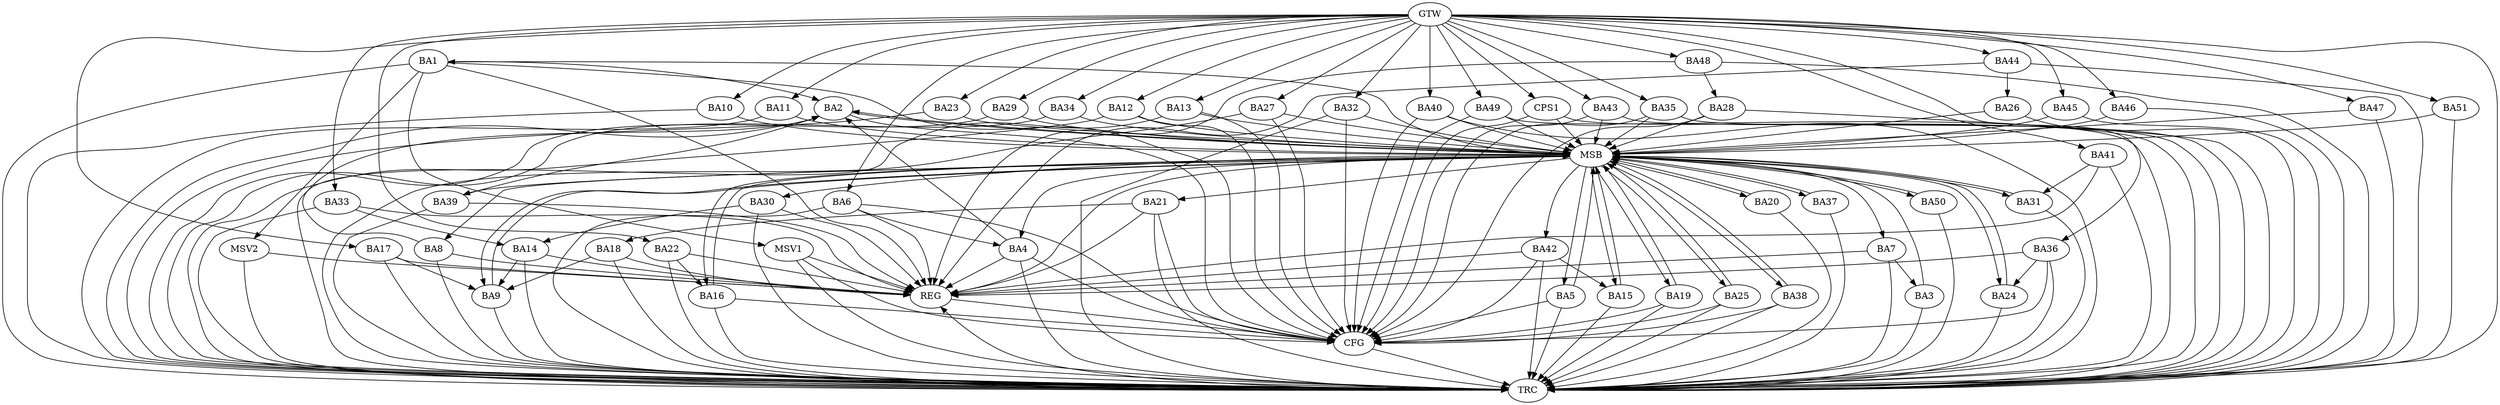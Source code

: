 strict digraph G {
  BA1 [ label="BA1" ];
  BA2 [ label="BA2" ];
  BA3 [ label="BA3" ];
  BA4 [ label="BA4" ];
  BA5 [ label="BA5" ];
  BA6 [ label="BA6" ];
  BA7 [ label="BA7" ];
  BA8 [ label="BA8" ];
  BA9 [ label="BA9" ];
  BA10 [ label="BA10" ];
  BA11 [ label="BA11" ];
  BA12 [ label="BA12" ];
  BA13 [ label="BA13" ];
  BA14 [ label="BA14" ];
  BA15 [ label="BA15" ];
  BA16 [ label="BA16" ];
  BA17 [ label="BA17" ];
  BA18 [ label="BA18" ];
  BA19 [ label="BA19" ];
  BA20 [ label="BA20" ];
  BA21 [ label="BA21" ];
  BA22 [ label="BA22" ];
  BA23 [ label="BA23" ];
  BA24 [ label="BA24" ];
  BA25 [ label="BA25" ];
  BA26 [ label="BA26" ];
  BA27 [ label="BA27" ];
  BA28 [ label="BA28" ];
  BA29 [ label="BA29" ];
  BA30 [ label="BA30" ];
  BA31 [ label="BA31" ];
  BA32 [ label="BA32" ];
  BA33 [ label="BA33" ];
  BA34 [ label="BA34" ];
  BA35 [ label="BA35" ];
  BA36 [ label="BA36" ];
  BA37 [ label="BA37" ];
  BA38 [ label="BA38" ];
  BA39 [ label="BA39" ];
  BA40 [ label="BA40" ];
  BA41 [ label="BA41" ];
  BA42 [ label="BA42" ];
  BA43 [ label="BA43" ];
  BA44 [ label="BA44" ];
  BA45 [ label="BA45" ];
  BA46 [ label="BA46" ];
  BA47 [ label="BA47" ];
  BA48 [ label="BA48" ];
  BA49 [ label="BA49" ];
  BA50 [ label="BA50" ];
  BA51 [ label="BA51" ];
  CPS1 [ label="CPS1" ];
  GTW [ label="GTW" ];
  REG [ label="REG" ];
  MSB [ label="MSB" ];
  CFG [ label="CFG" ];
  TRC [ label="TRC" ];
  MSV1 [ label="MSV1" ];
  MSV2 [ label="MSV2" ];
  BA1 -> BA2;
  BA4 -> BA2;
  BA6 -> BA4;
  BA7 -> BA3;
  BA8 -> BA2;
  BA14 -> BA9;
  BA17 -> BA9;
  BA18 -> BA9;
  BA21 -> BA18;
  BA22 -> BA16;
  BA30 -> BA14;
  BA33 -> BA14;
  BA36 -> BA24;
  BA39 -> BA2;
  BA41 -> BA31;
  BA42 -> BA15;
  BA44 -> BA26;
  BA48 -> BA28;
  GTW -> BA6;
  GTW -> BA10;
  GTW -> BA11;
  GTW -> BA12;
  GTW -> BA13;
  GTW -> BA17;
  GTW -> BA22;
  GTW -> BA23;
  GTW -> BA27;
  GTW -> BA29;
  GTW -> BA32;
  GTW -> BA33;
  GTW -> BA34;
  GTW -> BA35;
  GTW -> BA36;
  GTW -> BA40;
  GTW -> BA41;
  GTW -> BA43;
  GTW -> BA44;
  GTW -> BA45;
  GTW -> BA46;
  GTW -> BA47;
  GTW -> BA48;
  GTW -> BA49;
  GTW -> BA51;
  GTW -> CPS1;
  BA1 -> REG;
  BA4 -> REG;
  BA6 -> REG;
  BA7 -> REG;
  BA8 -> REG;
  BA14 -> REG;
  BA17 -> REG;
  BA18 -> REG;
  BA21 -> REG;
  BA22 -> REG;
  BA30 -> REG;
  BA33 -> REG;
  BA36 -> REG;
  BA39 -> REG;
  BA41 -> REG;
  BA42 -> REG;
  BA44 -> REG;
  BA48 -> REG;
  BA2 -> MSB;
  MSB -> BA1;
  MSB -> REG;
  BA3 -> MSB;
  MSB -> BA2;
  BA5 -> MSB;
  MSB -> BA4;
  BA9 -> MSB;
  BA10 -> MSB;
  MSB -> BA9;
  BA11 -> MSB;
  BA12 -> MSB;
  MSB -> BA7;
  BA13 -> MSB;
  BA15 -> MSB;
  BA16 -> MSB;
  BA19 -> MSB;
  BA20 -> MSB;
  BA23 -> MSB;
  BA24 -> MSB;
  MSB -> BA16;
  BA25 -> MSB;
  BA26 -> MSB;
  BA27 -> MSB;
  BA28 -> MSB;
  BA29 -> MSB;
  MSB -> BA25;
  BA31 -> MSB;
  BA32 -> MSB;
  BA34 -> MSB;
  MSB -> BA30;
  BA35 -> MSB;
  MSB -> BA5;
  BA37 -> MSB;
  MSB -> BA20;
  BA38 -> MSB;
  MSB -> BA37;
  BA40 -> MSB;
  BA43 -> MSB;
  BA45 -> MSB;
  BA46 -> MSB;
  MSB -> BA39;
  BA47 -> MSB;
  MSB -> BA31;
  BA49 -> MSB;
  BA50 -> MSB;
  BA51 -> MSB;
  MSB -> BA24;
  CPS1 -> MSB;
  MSB -> BA38;
  MSB -> BA15;
  MSB -> BA8;
  MSB -> BA19;
  MSB -> BA50;
  MSB -> BA42;
  MSB -> BA21;
  BA12 -> CFG;
  BA28 -> CFG;
  BA43 -> CFG;
  BA25 -> CFG;
  BA4 -> CFG;
  BA36 -> CFG;
  BA42 -> CFG;
  BA2 -> CFG;
  BA35 -> CFG;
  BA40 -> CFG;
  BA6 -> CFG;
  BA21 -> CFG;
  BA16 -> CFG;
  BA19 -> CFG;
  BA5 -> CFG;
  CPS1 -> CFG;
  BA32 -> CFG;
  BA38 -> CFG;
  BA27 -> CFG;
  BA49 -> CFG;
  BA1 -> CFG;
  BA13 -> CFG;
  REG -> CFG;
  BA1 -> TRC;
  BA2 -> TRC;
  BA3 -> TRC;
  BA4 -> TRC;
  BA5 -> TRC;
  BA6 -> TRC;
  BA7 -> TRC;
  BA8 -> TRC;
  BA9 -> TRC;
  BA10 -> TRC;
  BA11 -> TRC;
  BA12 -> TRC;
  BA13 -> TRC;
  BA14 -> TRC;
  BA15 -> TRC;
  BA16 -> TRC;
  BA17 -> TRC;
  BA18 -> TRC;
  BA19 -> TRC;
  BA20 -> TRC;
  BA21 -> TRC;
  BA22 -> TRC;
  BA23 -> TRC;
  BA24 -> TRC;
  BA25 -> TRC;
  BA26 -> TRC;
  BA27 -> TRC;
  BA28 -> TRC;
  BA29 -> TRC;
  BA30 -> TRC;
  BA31 -> TRC;
  BA32 -> TRC;
  BA33 -> TRC;
  BA34 -> TRC;
  BA35 -> TRC;
  BA36 -> TRC;
  BA37 -> TRC;
  BA38 -> TRC;
  BA39 -> TRC;
  BA40 -> TRC;
  BA41 -> TRC;
  BA42 -> TRC;
  BA43 -> TRC;
  BA44 -> TRC;
  BA45 -> TRC;
  BA46 -> TRC;
  BA47 -> TRC;
  BA48 -> TRC;
  BA49 -> TRC;
  BA50 -> TRC;
  BA51 -> TRC;
  CPS1 -> TRC;
  GTW -> TRC;
  CFG -> TRC;
  TRC -> REG;
  BA1 -> MSV1;
  BA1 -> MSV2;
  MSV1 -> REG;
  MSV1 -> TRC;
  MSV1 -> CFG;
  MSV2 -> REG;
  MSV2 -> TRC;
}
